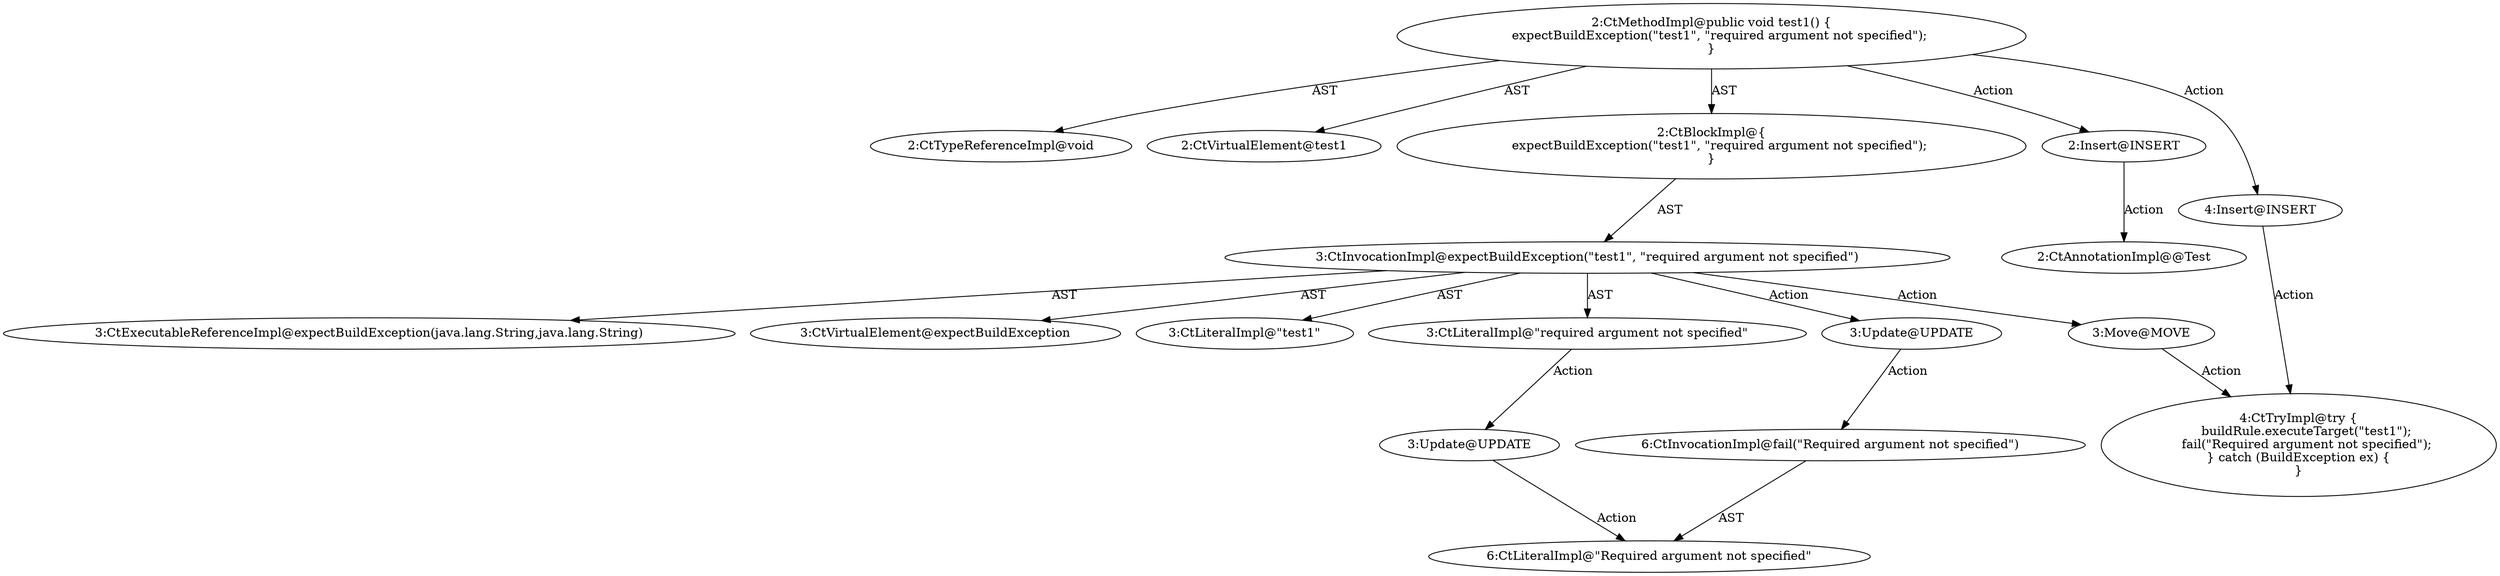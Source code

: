 digraph "test1#?" {
0 [label="2:CtTypeReferenceImpl@void" shape=ellipse]
1 [label="2:CtVirtualElement@test1" shape=ellipse]
2 [label="3:CtExecutableReferenceImpl@expectBuildException(java.lang.String,java.lang.String)" shape=ellipse]
3 [label="3:CtVirtualElement@expectBuildException" shape=ellipse]
4 [label="3:CtLiteralImpl@\"test1\"" shape=ellipse]
5 [label="3:CtLiteralImpl@\"required argument not specified\"" shape=ellipse]
6 [label="3:CtInvocationImpl@expectBuildException(\"test1\", \"required argument not specified\")" shape=ellipse]
7 [label="2:CtBlockImpl@\{
    expectBuildException(\"test1\", \"required argument not specified\");
\}" shape=ellipse]
8 [label="2:CtMethodImpl@public void test1() \{
    expectBuildException(\"test1\", \"required argument not specified\");
\}" shape=ellipse]
9 [label="3:Update@UPDATE" shape=ellipse]
10 [label="6:CtInvocationImpl@fail(\"Required argument not specified\")" shape=ellipse]
11 [label="3:Update@UPDATE" shape=ellipse]
12 [label="6:CtLiteralImpl@\"Required argument not specified\"" shape=ellipse]
13 [label="2:Insert@INSERT" shape=ellipse]
14 [label="2:CtAnnotationImpl@@Test" shape=ellipse]
15 [label="4:Insert@INSERT" shape=ellipse]
16 [label="4:CtTryImpl@try \{
    buildRule.executeTarget(\"test1\");
    fail(\"Required argument not specified\");
\} catch (BuildException ex) \{
\}" shape=ellipse]
17 [label="3:Move@MOVE" shape=ellipse]
5 -> 11 [label="Action"];
6 -> 3 [label="AST"];
6 -> 2 [label="AST"];
6 -> 4 [label="AST"];
6 -> 5 [label="AST"];
6 -> 9 [label="Action"];
6 -> 17 [label="Action"];
7 -> 6 [label="AST"];
8 -> 1 [label="AST"];
8 -> 0 [label="AST"];
8 -> 7 [label="AST"];
8 -> 13 [label="Action"];
8 -> 15 [label="Action"];
9 -> 10 [label="Action"];
10 -> 12 [label="AST"];
11 -> 12 [label="Action"];
13 -> 14 [label="Action"];
15 -> 16 [label="Action"];
17 -> 16 [label="Action"];
}